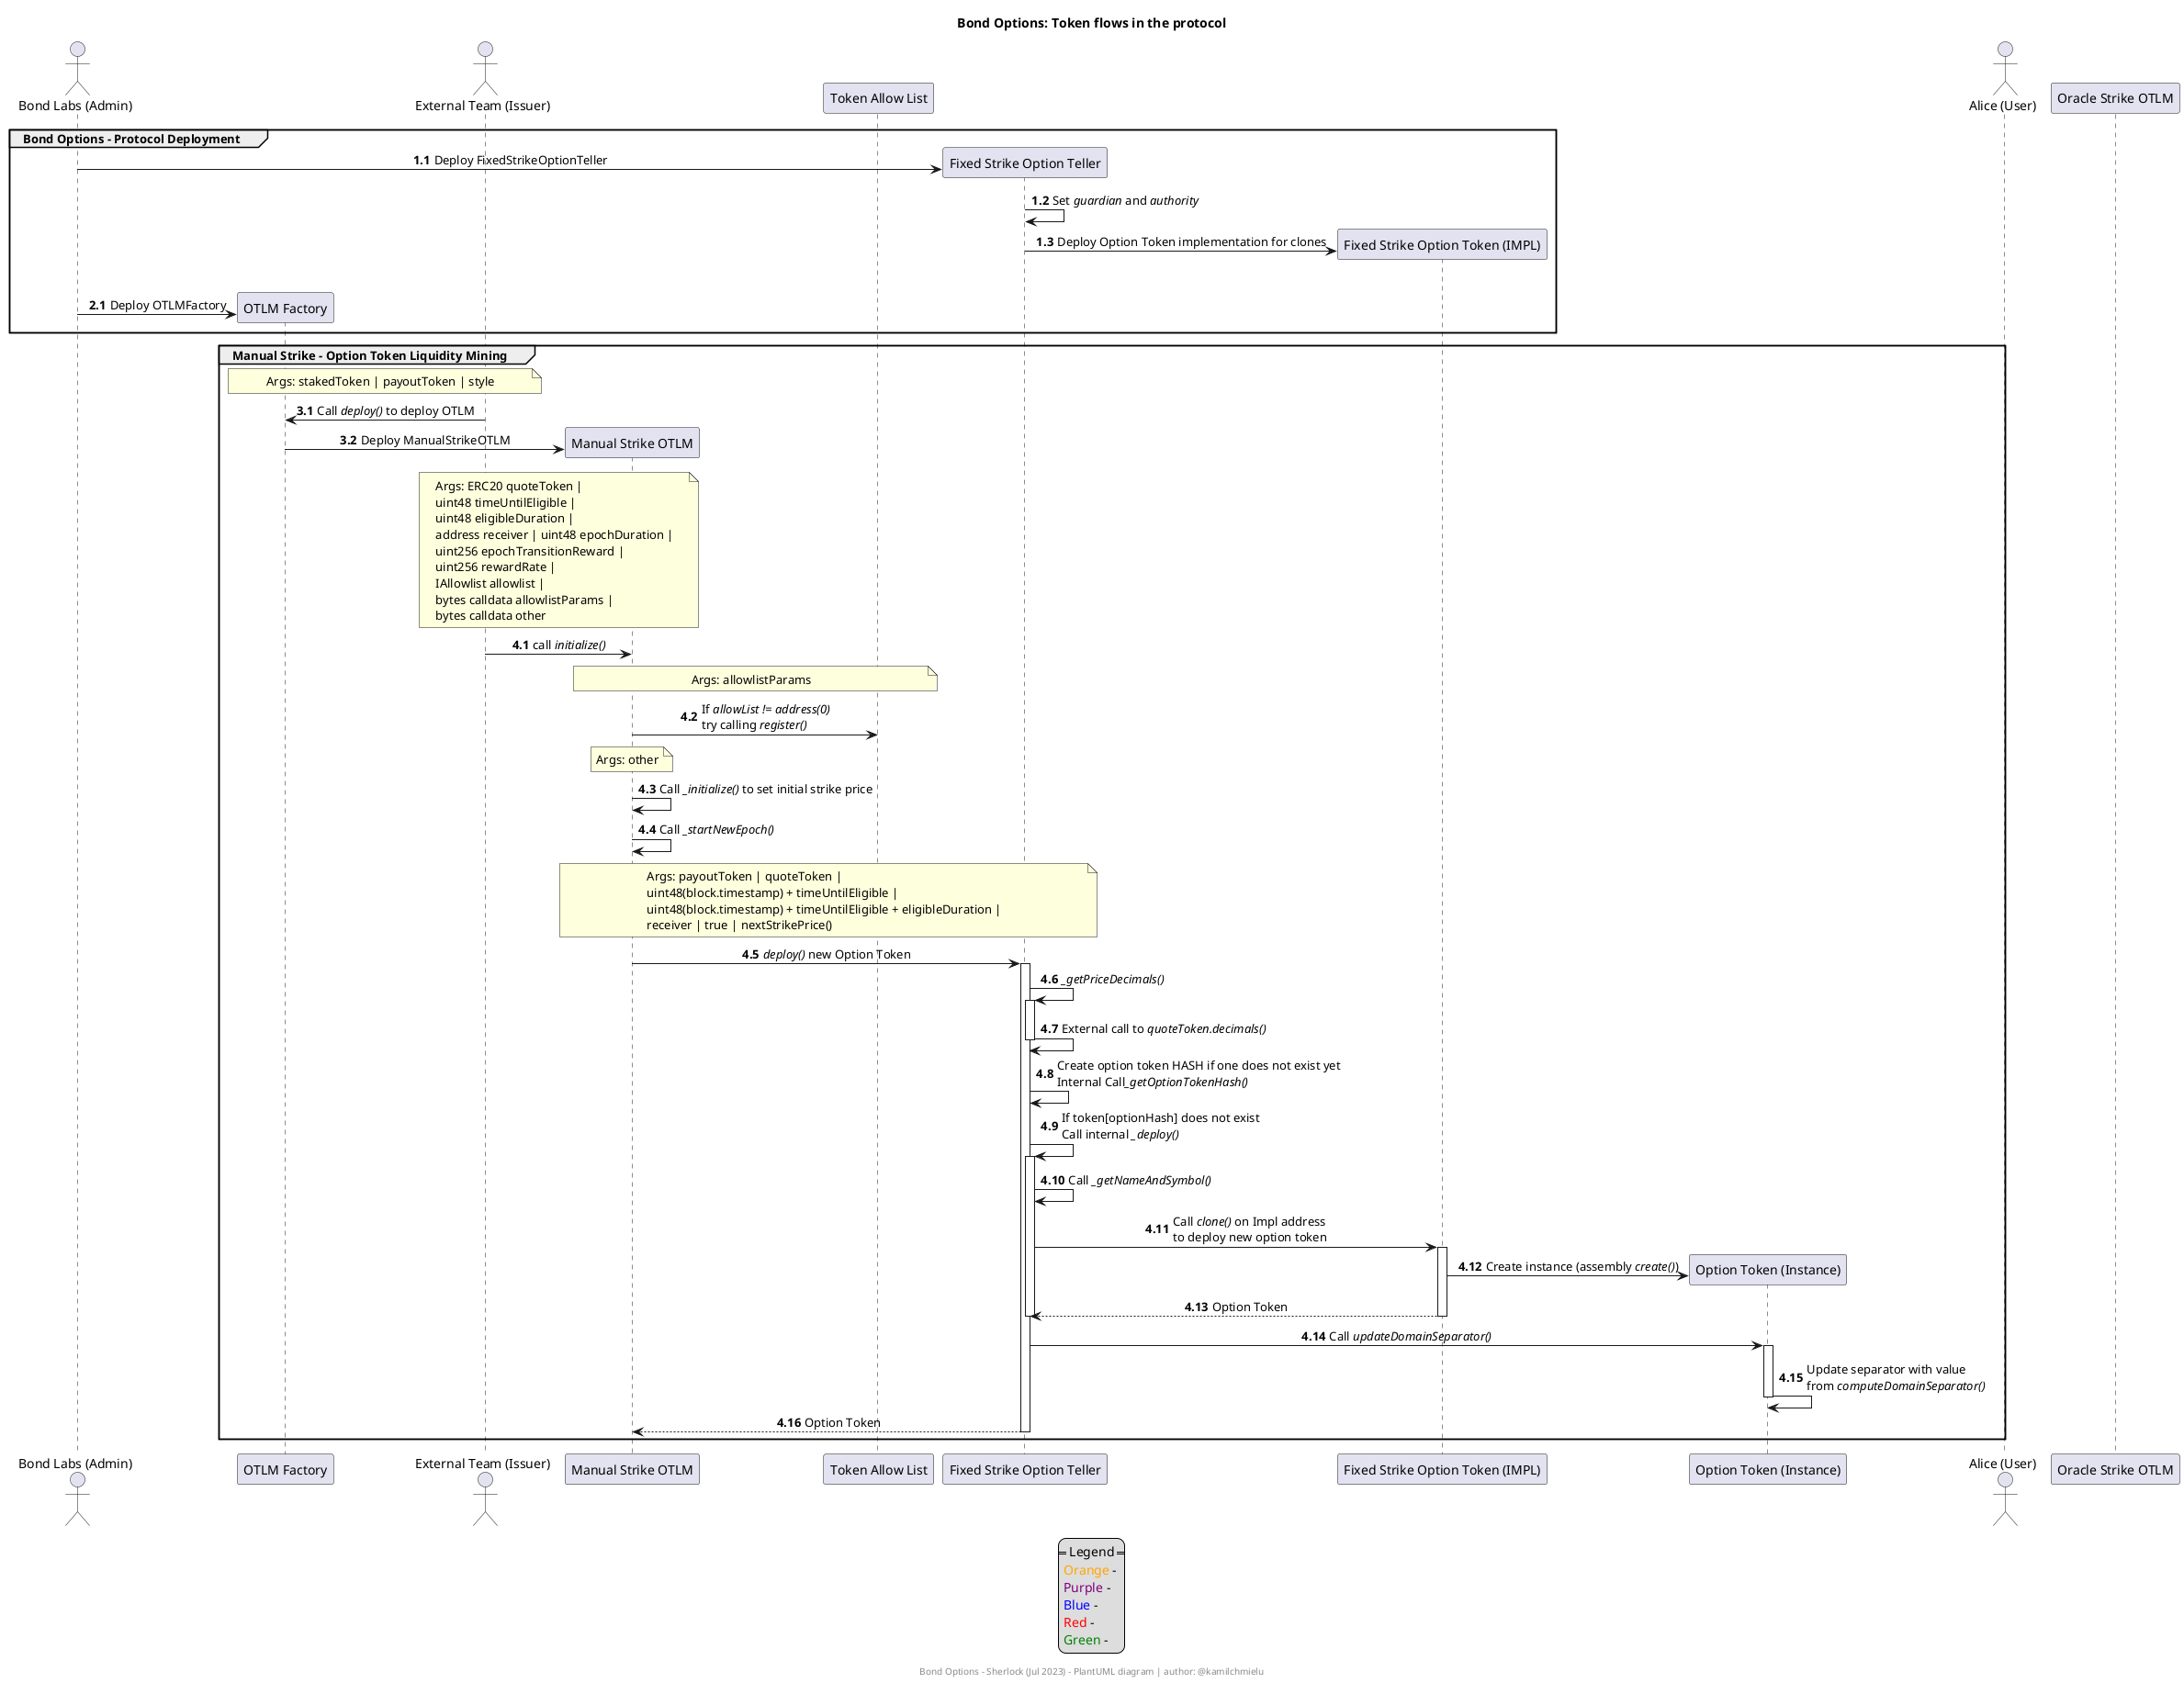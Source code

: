 @startuml
title Bond Options: Token flows in the protocol

/' //////////////////////////////////////////////////////////////////
//                      System Participants                        //
////////////////////////////////////////////////////////////////// '/

actor "Bond Labs (Admin)" as Admin
participant "OTLM Factory" as OTLMFactory
actor "External Team (Issuer)" as Issuer
participant "Manual Strike OTLM" as ManualStrikeOTLM

participant "Token Allow List" as TokenAllowList

participant "Fixed Strike Option Teller" as FixedStrikeOptionTeller
participant "Fixed Strike Option Token (IMPL)" as FixedStrikeOptionToken

participant "Option Token (Instance)" as OptionToken

actor "Alice (User)" as User

participant "Oracle Strike OTLM" as OracleStrikeOTLM


/' //////////////////////////////////////////////////////////////////
//                         Interactions                            //
////////////////////////////////////////////////////////////////// '/
'Numbers are in the A.B.C format, by calling `inc A` you will increase the first number by 1'
autonumber 1.1
group Bond Options - Protocol Deployment
    Admin -> FixedStrikeOptionTeller ** : Deploy FixedStrikeOptionTeller
    FixedStrikeOptionTeller -> FixedStrikeOptionTeller: Set //guardian// and //authority//
    FixedStrikeOptionTeller -> FixedStrikeOptionToken ** : Deploy Option Token implementation for clones
    |||
    autonumber inc A
    Admin -> OTLMFactory ** : Deploy OTLMFactory
end

autonumber inc A
group Manual Strike - Option Token Liquidity Mining
    note over Issuer, OTLMFactory: Args: stakedToken | payoutToken | style
    Issuer -> OTLMFactory: Call //deploy()// to deploy OTLM
    OTLMFactory -> ManualStrikeOTLM ** : Deploy ManualStrikeOTLM

    autonumber inc A
    note over Issuer, ManualStrikeOTLM 
        Args: ERC20 quoteToken |
        uint48 timeUntilEligible |
        uint48 eligibleDuration |
        address receiver | uint48 epochDuration |
        uint256 epochTransitionReward |
        uint256 rewardRate |
        IAllowlist allowlist |
        bytes calldata allowlistParams |
        bytes calldata other
    end note
    Issuer -> ManualStrikeOTLM: call //initialize()//
    
    note over ManualStrikeOTLM, TokenAllowList: Args: allowlistParams
    ManualStrikeOTLM -> TokenAllowList: If //allowList != address(0)//\ntry calling //register()//

    note over ManualStrikeOTLM: Args: other
    ManualStrikeOTLM -> ManualStrikeOTLM: Call //_initialize()// to set initial strike price

    ManualStrikeOTLM -> ManualStrikeOTLM: Call //_startNewEpoch()//

    note over ManualStrikeOTLM, FixedStrikeOptionTeller
        Args: payoutToken | quoteToken |
        uint48(block.timestamp) + timeUntilEligible |
        uint48(block.timestamp) + timeUntilEligible + eligibleDuration |
        receiver | true | nextStrikePrice()
    end note

    ManualStrikeOTLM -> FixedStrikeOptionTeller ++ : //deploy()// new Option Token
    FixedStrikeOptionTeller -> FixedStrikeOptionTeller: //_getPriceDecimals()//
    activate FixedStrikeOptionTeller
    FixedStrikeOptionTeller -> FixedStrikeOptionTeller: External call to //quoteToken.decimals()//
    deactivate FixedStrikeOptionTeller
    FixedStrikeOptionTeller -> FixedStrikeOptionTeller: Create option token HASH if one does not exist yet\nInternal Call//_getOptionTokenHash()//
    FixedStrikeOptionTeller -> FixedStrikeOptionTeller: If token[optionHash] does not exist\nCall internal //_deploy()//
    activate FixedStrikeOptionTeller
    FixedStrikeOptionTeller -> FixedStrikeOptionTeller: Call //_getNameAndSymbol()//
    FixedStrikeOptionTeller -> FixedStrikeOptionToken ++ : Call //clone()// on Impl address\nto deploy new option token
    FixedStrikeOptionToken -> OptionToken **: Create instance (assembly //create()//)
    return Option Token
    deactivate FixedStrikeOptionTeller

    FixedStrikeOptionTeller -> OptionToken ++ : Call //updateDomainSeparator()//
    OptionToken -> OptionToken -- : Update separator with value\nfrom //computeDomainSeparator()//
    return Option Token
end

/' //////////////////////////////////////////////////////////////////
//                            Legend                               //
////////////////////////////////////////////////////////////////// '/

legend
    == Legend ==
    <font color=orange>Orange</font> - 
    <font color=purple>Purple</font> - 
    <font color=blue>Blue</font> - 
    <font color=red>Red</font> - 
    <font color=green>Green</font> - 
endlegend

/' //////////////////////////////////////////////////////////////////
//                            Styling                              //
////////////////////////////////////////////////////////////////// '/

skinparam sequenceMessageAlign center
skinparam note {
    BorderColor black
    BackgroundColor white
    FontColor black
}
skinparam participant {
    FontSize 25
    BackgroundColor lightgray
}

footer Bond Options - Sherlock (Jul 2023) - PlantUML diagram | author: @kamilchmielu
@enduml
